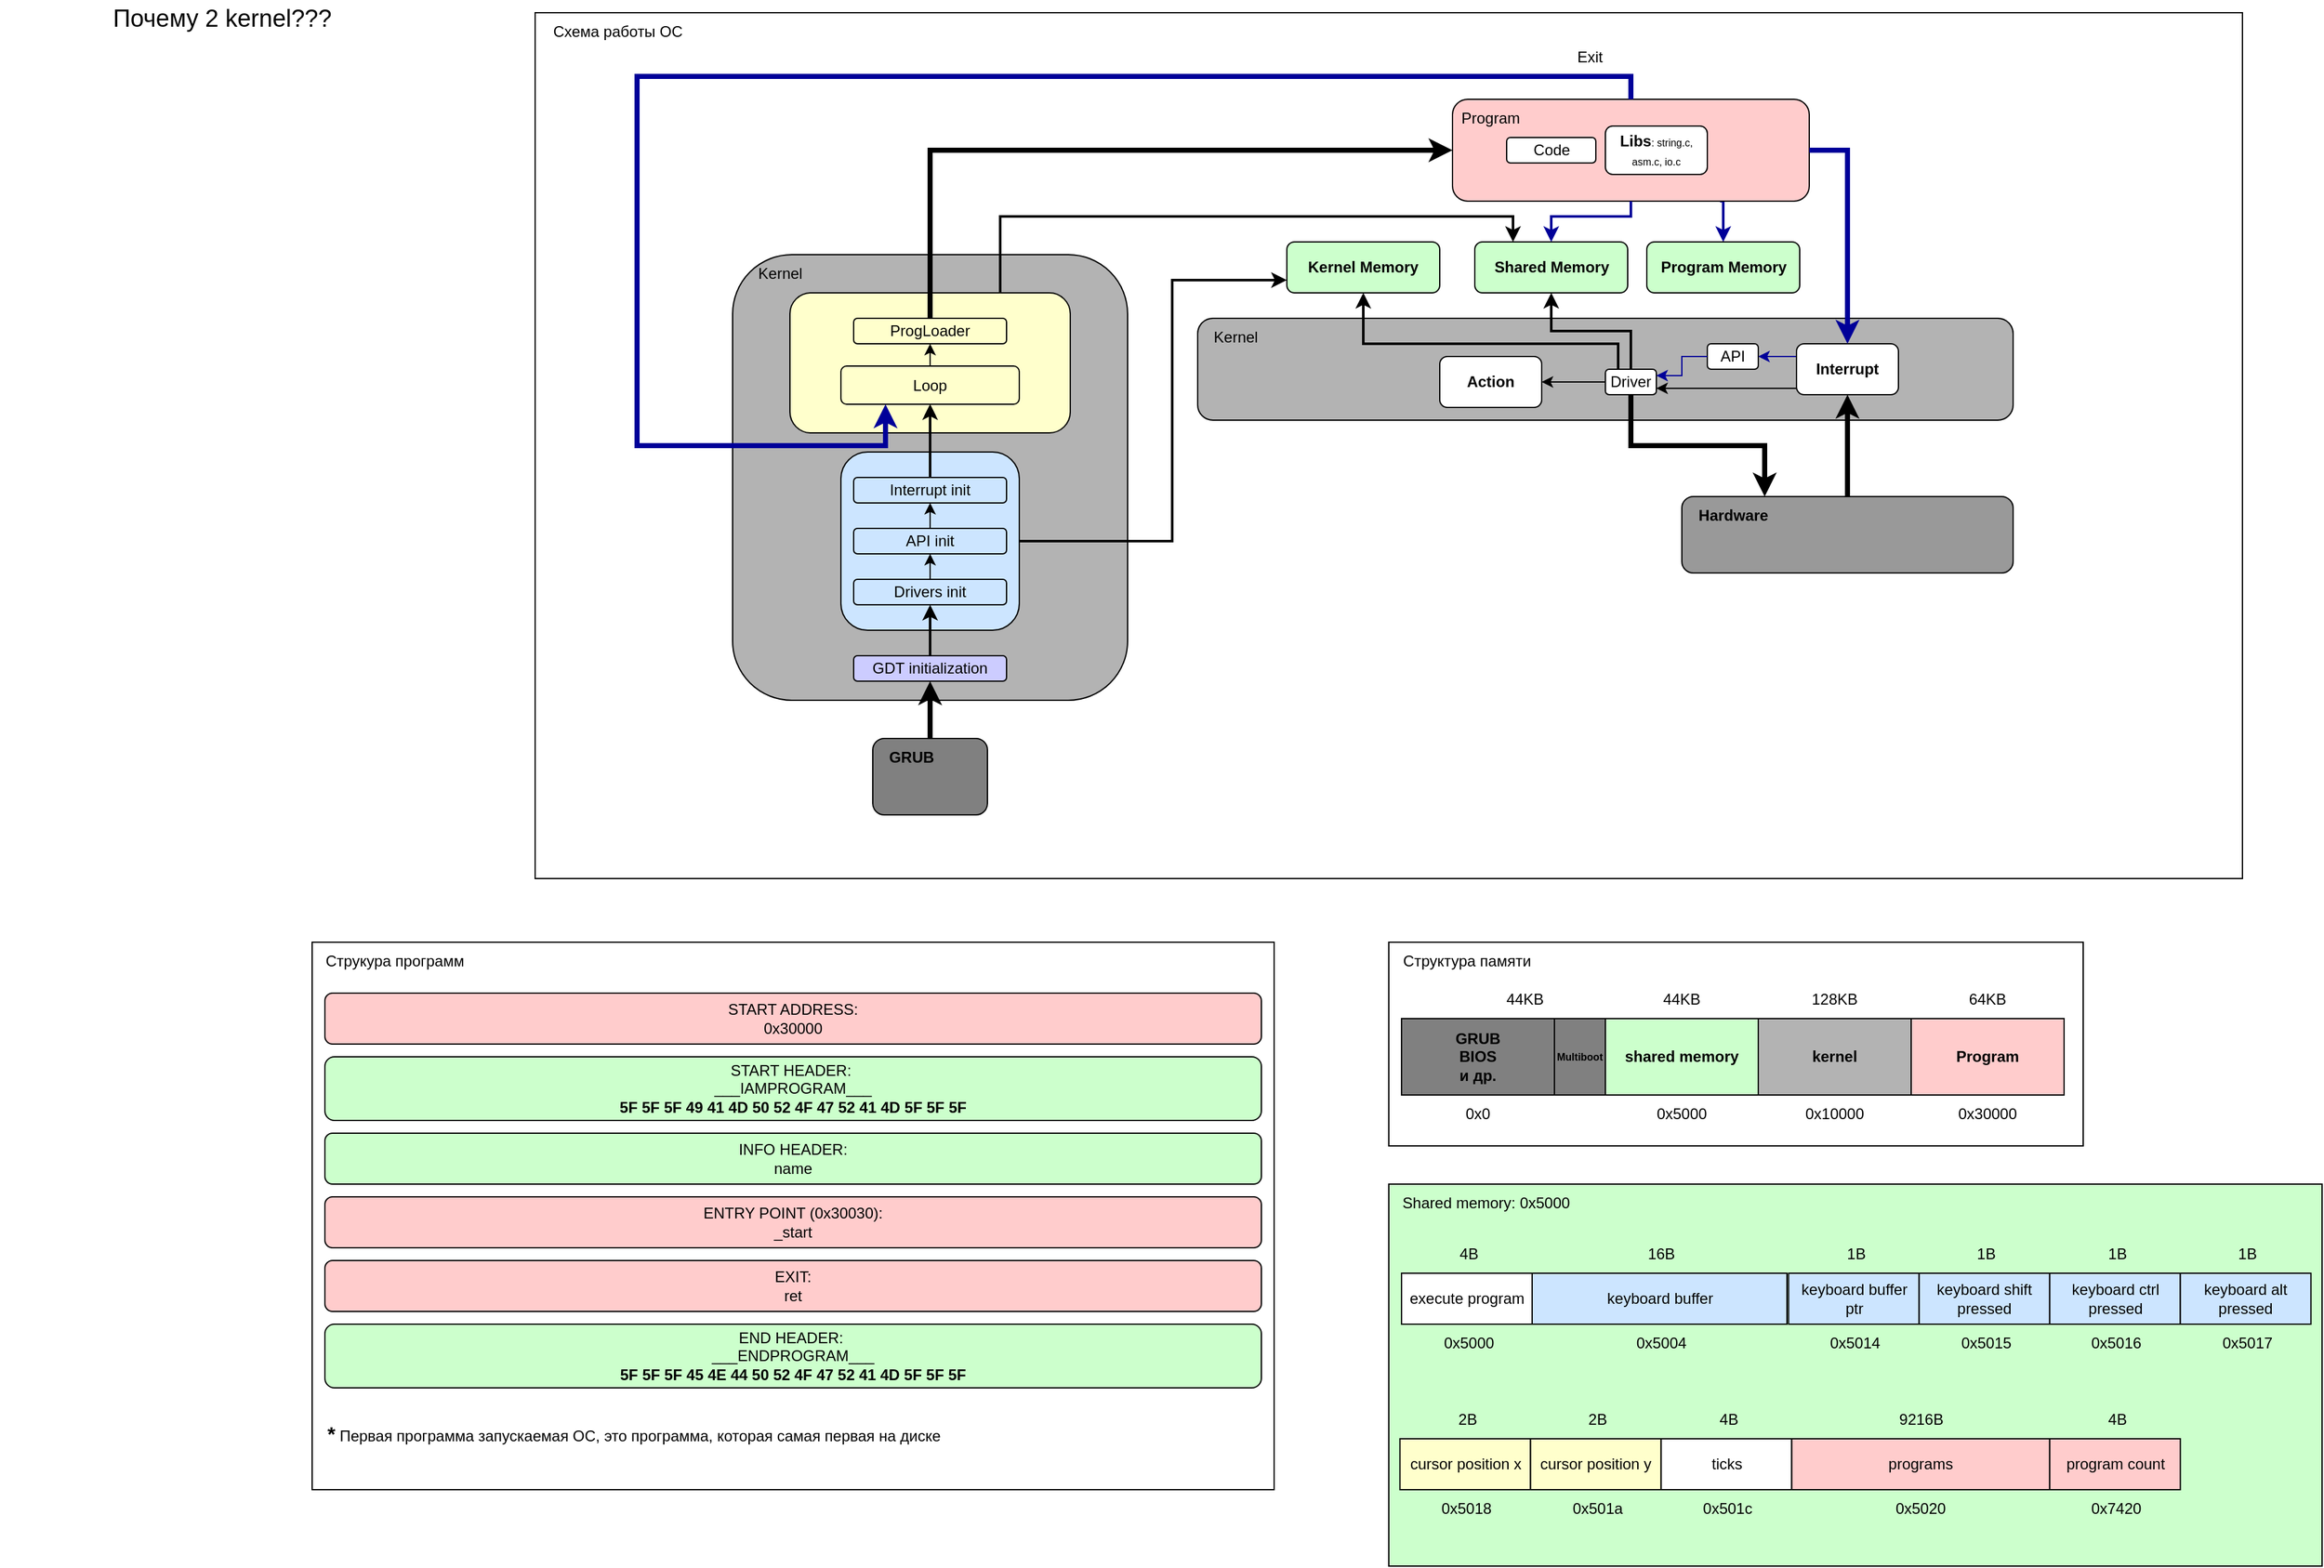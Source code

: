 <mxfile version="28.1.2">
  <diagram name="Page-1" id="FCg047ZmniYvs8AbTUPz">
    <mxGraphModel dx="3373" dy="1027" grid="1" gridSize="10" guides="1" tooltips="1" connect="1" arrows="1" fold="1" page="1" pageScale="1" pageWidth="850" pageHeight="1100" math="0" shadow="0">
      <root>
        <mxCell id="0" />
        <mxCell id="1" parent="0" />
        <mxCell id="QtdNPSn90gwQSZT8zCZ1-62" value="" style="rounded=0;whiteSpace=wrap;html=1;" parent="1" vertex="1">
          <mxGeometry x="40" y="790" width="545" height="160" as="geometry" />
        </mxCell>
        <mxCell id="rvBd5DFb6fozkhR1xG3s-3" value="" style="rounded=0;whiteSpace=wrap;html=1;" parent="1" vertex="1">
          <mxGeometry x="-805" y="790" width="755" height="430" as="geometry" />
        </mxCell>
        <mxCell id="rvBd5DFb6fozkhR1xG3s-4" value="Струкура программ" style="text;html=1;align=center;verticalAlign=middle;whiteSpace=wrap;rounded=0;" parent="1" vertex="1">
          <mxGeometry x="-805" y="790" width="130" height="30" as="geometry" />
        </mxCell>
        <mxCell id="rvBd5DFb6fozkhR1xG3s-1" value="START HEADER:&amp;nbsp;&lt;br&gt;___IAMPROGRAM___&lt;br&gt;&lt;b&gt;5F 5F 5F 49 41 4D 50 52 4F 47 52 41 4D 5F 5F 5F&lt;/b&gt;" style="rounded=1;whiteSpace=wrap;html=1;fillColor=#CCFFCC;" parent="1" vertex="1">
          <mxGeometry x="-795" y="880" width="735" height="50" as="geometry" />
        </mxCell>
        <mxCell id="rvBd5DFb6fozkhR1xG3s-5" value="END HEADER:&amp;nbsp;&lt;br&gt;___ENDPROGRAM___&lt;br&gt;&lt;b&gt;5F 5F 5F 45 4E 44 50 52 4F 47 52 41 4D 5F 5F 5F&lt;/b&gt;" style="rounded=1;whiteSpace=wrap;html=1;fillColor=#CCFFCC;" parent="1" vertex="1">
          <mxGeometry x="-795" y="1090" width="735" height="50" as="geometry" />
        </mxCell>
        <mxCell id="rvBd5DFb6fozkhR1xG3s-6" value="ENTRY POINT (0x30030):&lt;br&gt;_start" style="rounded=1;whiteSpace=wrap;html=1;fillColor=#FFCCCC;" parent="1" vertex="1">
          <mxGeometry x="-795" y="990" width="735" height="40" as="geometry" />
        </mxCell>
        <mxCell id="rvBd5DFb6fozkhR1xG3s-7" value="EXIT:&lt;br&gt;ret" style="rounded=1;whiteSpace=wrap;html=1;fillColor=#FFCCCC;" parent="1" vertex="1">
          <mxGeometry x="-795" y="1040" width="735" height="40" as="geometry" />
        </mxCell>
        <mxCell id="rvBd5DFb6fozkhR1xG3s-8" value="START ADDRESS:&lt;br&gt;0x30000" style="rounded=1;whiteSpace=wrap;html=1;fillColor=#FFCCCC;" parent="1" vertex="1">
          <mxGeometry x="-795" y="830" width="735" height="40" as="geometry" />
        </mxCell>
        <mxCell id="rvBd5DFb6fozkhR1xG3s-17" value="INFO HEADER:&lt;div&gt;name&lt;/div&gt;" style="rounded=1;whiteSpace=wrap;html=1;fillColor=#CCFFCC;" parent="1" vertex="1">
          <mxGeometry x="-795" y="940" width="735" height="40" as="geometry" />
        </mxCell>
        <mxCell id="P1c2-JbZTMkBssamJEXa-22" value="" style="rounded=0;whiteSpace=wrap;html=1;" parent="1" vertex="1">
          <mxGeometry x="50" y="850" width="515" height="60" as="geometry" />
        </mxCell>
        <mxCell id="P1c2-JbZTMkBssamJEXa-23" value="Структура памяти" style="text;html=1;align=center;verticalAlign=middle;whiteSpace=wrap;rounded=0;" parent="1" vertex="1">
          <mxGeometry x="40" y="790" width="122.5" height="30" as="geometry" />
        </mxCell>
        <mxCell id="P1c2-JbZTMkBssamJEXa-24" value="GRUB&lt;br&gt;BIOS&lt;br&gt;и др." style="rounded=0;whiteSpace=wrap;html=1;fillColor=#808080;fontStyle=1" parent="1" vertex="1">
          <mxGeometry x="50" y="850" width="120" height="60" as="geometry" />
        </mxCell>
        <mxCell id="P1c2-JbZTMkBssamJEXa-25" value="" style="rounded=0;whiteSpace=wrap;html=1;fillColor=#808080;fontStyle=1" parent="1" vertex="1">
          <mxGeometry x="170" y="850" width="40" height="60" as="geometry" />
        </mxCell>
        <mxCell id="P1c2-JbZTMkBssamJEXa-26" value="0x0" style="text;html=1;align=center;verticalAlign=middle;whiteSpace=wrap;rounded=0;" parent="1" vertex="1">
          <mxGeometry x="50" y="910" width="120" height="30" as="geometry" />
        </mxCell>
        <mxCell id="P1c2-JbZTMkBssamJEXa-27" value="Multiboot" style="text;html=1;align=center;verticalAlign=middle;whiteSpace=wrap;rounded=0;fontStyle=1;rotation=0;fontSize=8;" parent="1" vertex="1">
          <mxGeometry x="160" y="867.5" width="60" height="25" as="geometry" />
        </mxCell>
        <mxCell id="P1c2-JbZTMkBssamJEXa-28" value="0x5000" style="text;html=1;align=center;verticalAlign=middle;whiteSpace=wrap;rounded=0;" parent="1" vertex="1">
          <mxGeometry x="210" y="910" width="120" height="30" as="geometry" />
        </mxCell>
        <mxCell id="P1c2-JbZTMkBssamJEXa-29" value="shared memory" style="rounded=0;whiteSpace=wrap;html=1;fillColor=#CCFFCC;fontStyle=1" parent="1" vertex="1">
          <mxGeometry x="210" y="850" width="120" height="60" as="geometry" />
        </mxCell>
        <mxCell id="P1c2-JbZTMkBssamJEXa-30" value="kernel" style="rounded=0;whiteSpace=wrap;html=1;fillColor=#B3B3B3;fontStyle=1" parent="1" vertex="1">
          <mxGeometry x="330" y="850" width="120" height="60" as="geometry" />
        </mxCell>
        <mxCell id="P1c2-JbZTMkBssamJEXa-31" value="0x10000" style="text;html=1;align=center;verticalAlign=middle;whiteSpace=wrap;rounded=0;" parent="1" vertex="1">
          <mxGeometry x="330" y="910" width="120" height="30" as="geometry" />
        </mxCell>
        <mxCell id="P1c2-JbZTMkBssamJEXa-33" value="0x30000" style="text;html=1;align=center;verticalAlign=middle;whiteSpace=wrap;rounded=0;" parent="1" vertex="1">
          <mxGeometry x="450" y="910" width="120" height="30" as="geometry" />
        </mxCell>
        <mxCell id="P1c2-JbZTMkBssamJEXa-34" value="Program" style="rounded=0;whiteSpace=wrap;html=1;fillColor=#FFCCCC;fontStyle=1" parent="1" vertex="1">
          <mxGeometry x="450" y="850" width="120" height="60" as="geometry" />
        </mxCell>
        <mxCell id="P1c2-JbZTMkBssamJEXa-36" value="64KB" style="text;html=1;align=center;verticalAlign=middle;whiteSpace=wrap;rounded=0;" parent="1" vertex="1">
          <mxGeometry x="486.25" y="820" width="47.5" height="30" as="geometry" />
        </mxCell>
        <mxCell id="P1c2-JbZTMkBssamJEXa-38" value="128KB" style="text;html=1;align=center;verticalAlign=middle;whiteSpace=wrap;rounded=0;" parent="1" vertex="1">
          <mxGeometry x="366.25" y="820" width="47.5" height="30" as="geometry" />
        </mxCell>
        <mxCell id="P1c2-JbZTMkBssamJEXa-39" value="44KB" style="text;html=1;align=center;verticalAlign=middle;whiteSpace=wrap;rounded=0;" parent="1" vertex="1">
          <mxGeometry x="246.25" y="820" width="47.5" height="30" as="geometry" />
        </mxCell>
        <mxCell id="P1c2-JbZTMkBssamJEXa-40" value="44KB" style="text;html=1;align=center;verticalAlign=middle;whiteSpace=wrap;rounded=0;" parent="1" vertex="1">
          <mxGeometry x="122.5" y="820" width="47.5" height="30" as="geometry" />
        </mxCell>
        <mxCell id="QtdNPSn90gwQSZT8zCZ1-1" value="" style="rounded=0;whiteSpace=wrap;html=1;" parent="1" vertex="1">
          <mxGeometry x="-630" y="60" width="1340" height="680" as="geometry" />
        </mxCell>
        <mxCell id="QtdNPSn90gwQSZT8zCZ1-7" value="" style="group" parent="1" vertex="1" connectable="0">
          <mxGeometry x="-110" y="300" width="640" height="80" as="geometry" />
        </mxCell>
        <mxCell id="QtdNPSn90gwQSZT8zCZ1-8" value="" style="rounded=1;whiteSpace=wrap;html=1;fillColor=#B3B3B3;" parent="QtdNPSn90gwQSZT8zCZ1-7" vertex="1">
          <mxGeometry width="640" height="80" as="geometry" />
        </mxCell>
        <mxCell id="QtdNPSn90gwQSZT8zCZ1-9" value="Kernel" style="text;html=1;align=center;verticalAlign=middle;whiteSpace=wrap;rounded=0;" parent="QtdNPSn90gwQSZT8zCZ1-7" vertex="1">
          <mxGeometry width="60" height="30" as="geometry" />
        </mxCell>
        <mxCell id="QtdNPSn90gwQSZT8zCZ1-10" value="API" style="rounded=1;whiteSpace=wrap;html=1;" parent="QtdNPSn90gwQSZT8zCZ1-7" vertex="1">
          <mxGeometry x="400" y="20" width="40" height="20" as="geometry" />
        </mxCell>
        <mxCell id="QtdNPSn90gwQSZT8zCZ1-11" style="edgeStyle=orthogonalEdgeStyle;rounded=0;orthogonalLoop=1;jettySize=auto;html=1;exitX=0;exitY=0.25;exitDx=0;exitDy=0;entryX=1;entryY=0.5;entryDx=0;entryDy=0;strokeColor=#000099;" parent="1" source="QtdNPSn90gwQSZT8zCZ1-13" target="QtdNPSn90gwQSZT8zCZ1-10" edge="1">
          <mxGeometry relative="1" as="geometry" />
        </mxCell>
        <mxCell id="QtdNPSn90gwQSZT8zCZ1-12" style="edgeStyle=orthogonalEdgeStyle;rounded=0;orthogonalLoop=1;jettySize=auto;html=1;exitX=0;exitY=0.75;exitDx=0;exitDy=0;entryX=1;entryY=0.75;entryDx=0;entryDy=0;" parent="1" source="QtdNPSn90gwQSZT8zCZ1-13" target="QtdNPSn90gwQSZT8zCZ1-17" edge="1">
          <mxGeometry relative="1" as="geometry">
            <Array as="points">
              <mxPoint x="360" y="355" />
            </Array>
          </mxGeometry>
        </mxCell>
        <mxCell id="QtdNPSn90gwQSZT8zCZ1-13" value="Interrupt" style="rounded=1;whiteSpace=wrap;html=1;fontStyle=1" parent="1" vertex="1">
          <mxGeometry x="360" y="320" width="80" height="40" as="geometry" />
        </mxCell>
        <mxCell id="QtdNPSn90gwQSZT8zCZ1-14" style="edgeStyle=orthogonalEdgeStyle;rounded=0;orthogonalLoop=1;jettySize=auto;html=1;exitX=0;exitY=0.5;exitDx=0;exitDy=0;entryX=1;entryY=0.5;entryDx=0;entryDy=0;" parent="1" source="QtdNPSn90gwQSZT8zCZ1-17" target="QtdNPSn90gwQSZT8zCZ1-18" edge="1">
          <mxGeometry relative="1" as="geometry" />
        </mxCell>
        <mxCell id="QtdNPSn90gwQSZT8zCZ1-15" style="edgeStyle=orthogonalEdgeStyle;rounded=0;orthogonalLoop=1;jettySize=auto;html=1;exitX=0.5;exitY=0;exitDx=0;exitDy=0;entryX=0.5;entryY=1;entryDx=0;entryDy=0;strokeWidth=2;" parent="1" source="QtdNPSn90gwQSZT8zCZ1-17" target="QtdNPSn90gwQSZT8zCZ1-23" edge="1">
          <mxGeometry relative="1" as="geometry">
            <Array as="points">
              <mxPoint x="230" y="310" />
              <mxPoint x="168" y="310" />
            </Array>
          </mxGeometry>
        </mxCell>
        <mxCell id="QtdNPSn90gwQSZT8zCZ1-16" style="edgeStyle=orthogonalEdgeStyle;rounded=0;orthogonalLoop=1;jettySize=auto;html=1;exitX=0.5;exitY=1;exitDx=0;exitDy=0;entryX=0.25;entryY=0;entryDx=0;entryDy=0;strokeWidth=4;" parent="1" source="QtdNPSn90gwQSZT8zCZ1-17" target="QtdNPSn90gwQSZT8zCZ1-25" edge="1">
          <mxGeometry relative="1" as="geometry" />
        </mxCell>
        <mxCell id="QtdNPSn90gwQSZT8zCZ1-72" style="edgeStyle=orthogonalEdgeStyle;rounded=0;orthogonalLoop=1;jettySize=auto;html=1;exitX=0.25;exitY=0;exitDx=0;exitDy=0;entryX=0.5;entryY=1;entryDx=0;entryDy=0;strokeWidth=2;" parent="1" source="QtdNPSn90gwQSZT8zCZ1-17" target="QtdNPSn90gwQSZT8zCZ1-71" edge="1">
          <mxGeometry relative="1" as="geometry">
            <Array as="points">
              <mxPoint x="220" y="320" />
              <mxPoint x="20" y="320" />
            </Array>
          </mxGeometry>
        </mxCell>
        <mxCell id="QtdNPSn90gwQSZT8zCZ1-17" value="Driver" style="rounded=1;whiteSpace=wrap;html=1;" parent="1" vertex="1">
          <mxGeometry x="210" y="340" width="40" height="20" as="geometry" />
        </mxCell>
        <mxCell id="QtdNPSn90gwQSZT8zCZ1-18" value="Action" style="rounded=1;whiteSpace=wrap;html=1;fontStyle=1" parent="1" vertex="1">
          <mxGeometry x="80" y="330" width="80" height="40" as="geometry" />
        </mxCell>
        <mxCell id="QtdNPSn90gwQSZT8zCZ1-23" value="Shared Memory" style="rounded=1;whiteSpace=wrap;html=1;fontStyle=1;align=center;fillColor=#CCFFCC;" parent="1" vertex="1">
          <mxGeometry x="107.5" y="240" width="120" height="40" as="geometry" />
        </mxCell>
        <mxCell id="QtdNPSn90gwQSZT8zCZ1-24" style="edgeStyle=orthogonalEdgeStyle;rounded=0;orthogonalLoop=1;jettySize=auto;html=1;exitX=0.5;exitY=0;exitDx=0;exitDy=0;entryX=0.5;entryY=1;entryDx=0;entryDy=0;strokeWidth=4;" parent="1" source="QtdNPSn90gwQSZT8zCZ1-25" target="QtdNPSn90gwQSZT8zCZ1-13" edge="1">
          <mxGeometry relative="1" as="geometry" />
        </mxCell>
        <mxCell id="QtdNPSn90gwQSZT8zCZ1-25" value="" style="rounded=1;whiteSpace=wrap;html=1;fillColor=#999999;" parent="1" vertex="1">
          <mxGeometry x="270" y="440" width="260" height="60" as="geometry" />
        </mxCell>
        <mxCell id="QtdNPSn90gwQSZT8zCZ1-26" value="Hardware" style="text;html=1;align=center;verticalAlign=middle;resizable=0;points=[];autosize=1;fontColor=#000000;fontStyle=1" parent="1" vertex="1">
          <mxGeometry x="270" y="440" width="80" height="30" as="geometry" />
        </mxCell>
        <mxCell id="QtdNPSn90gwQSZT8zCZ1-27" style="edgeStyle=orthogonalEdgeStyle;rounded=0;orthogonalLoop=1;jettySize=auto;html=1;exitX=0;exitY=0.5;exitDx=0;exitDy=0;entryX=1;entryY=0.25;entryDx=0;entryDy=0;strokeColor=#000099;" parent="1" source="QtdNPSn90gwQSZT8zCZ1-10" target="QtdNPSn90gwQSZT8zCZ1-17" edge="1">
          <mxGeometry relative="1" as="geometry" />
        </mxCell>
        <mxCell id="QtdNPSn90gwQSZT8zCZ1-29" value="Схема работы ОС" style="text;html=1;align=center;verticalAlign=middle;whiteSpace=wrap;rounded=0;" parent="1" vertex="1">
          <mxGeometry x="-630" y="60" width="130" height="30" as="geometry" />
        </mxCell>
        <mxCell id="QtdNPSn90gwQSZT8zCZ1-30" value="" style="group" parent="1" vertex="1" connectable="0">
          <mxGeometry x="-365" y="630" width="90" height="60" as="geometry" />
        </mxCell>
        <mxCell id="QtdNPSn90gwQSZT8zCZ1-31" value="" style="rounded=1;whiteSpace=wrap;html=1;fillColor=#808080;" parent="QtdNPSn90gwQSZT8zCZ1-30" vertex="1">
          <mxGeometry width="90" height="60" as="geometry" />
        </mxCell>
        <mxCell id="QtdNPSn90gwQSZT8zCZ1-32" value="GRUB" style="text;html=1;align=center;verticalAlign=middle;resizable=0;points=[];autosize=1;fontColor=#000000;fontStyle=1" parent="QtdNPSn90gwQSZT8zCZ1-30" vertex="1">
          <mxGeometry width="60" height="30" as="geometry" />
        </mxCell>
        <mxCell id="QtdNPSn90gwQSZT8zCZ1-33" value="" style="rounded=1;whiteSpace=wrap;html=1;fillColor=#B3B3B3;" parent="1" vertex="1">
          <mxGeometry x="-475" y="250" width="310" height="350" as="geometry" />
        </mxCell>
        <mxCell id="QtdNPSn90gwQSZT8zCZ1-34" value="Kernel" style="text;html=1;align=center;verticalAlign=middle;whiteSpace=wrap;rounded=0;" parent="1" vertex="1">
          <mxGeometry x="-475" y="250" width="75" height="30" as="geometry" />
        </mxCell>
        <mxCell id="QtdNPSn90gwQSZT8zCZ1-35" value="GDT initialization" style="rounded=1;whiteSpace=wrap;html=1;fillColor=#CCCCFF;" parent="1" vertex="1">
          <mxGeometry x="-380" y="565" width="120" height="20" as="geometry" />
        </mxCell>
        <mxCell id="QtdNPSn90gwQSZT8zCZ1-36" style="edgeStyle=orthogonalEdgeStyle;rounded=0;orthogonalLoop=1;jettySize=auto;html=1;exitX=0.5;exitY=0;exitDx=0;exitDy=0;entryX=0.5;entryY=1;entryDx=0;entryDy=0;strokeWidth=4;" parent="1" source="QtdNPSn90gwQSZT8zCZ1-31" target="QtdNPSn90gwQSZT8zCZ1-35" edge="1">
          <mxGeometry relative="1" as="geometry" />
        </mxCell>
        <mxCell id="QtdNPSn90gwQSZT8zCZ1-37" value="" style="group" parent="1" vertex="1" connectable="0">
          <mxGeometry x="-390" y="465" width="140" height="80" as="geometry" />
        </mxCell>
        <mxCell id="QtdNPSn90gwQSZT8zCZ1-38" value="" style="group" parent="QtdNPSn90gwQSZT8zCZ1-37" vertex="1" connectable="0">
          <mxGeometry y="-60" width="140" height="140" as="geometry" />
        </mxCell>
        <mxCell id="QtdNPSn90gwQSZT8zCZ1-39" value="" style="rounded=1;whiteSpace=wrap;html=1;fillColor=#CCE5FF;" parent="QtdNPSn90gwQSZT8zCZ1-38" vertex="1">
          <mxGeometry width="140" height="140" as="geometry" />
        </mxCell>
        <mxCell id="QtdNPSn90gwQSZT8zCZ1-40" value="Drivers init" style="rounded=1;whiteSpace=wrap;html=1;fillColor=#CCE5FF;" parent="QtdNPSn90gwQSZT8zCZ1-38" vertex="1">
          <mxGeometry x="10" y="100" width="120" height="20" as="geometry" />
        </mxCell>
        <mxCell id="QtdNPSn90gwQSZT8zCZ1-41" style="edgeStyle=orthogonalEdgeStyle;rounded=0;orthogonalLoop=1;jettySize=auto;html=1;exitX=0.5;exitY=0;exitDx=0;exitDy=0;entryX=0.5;entryY=1;entryDx=0;entryDy=0;" parent="QtdNPSn90gwQSZT8zCZ1-38" source="QtdNPSn90gwQSZT8zCZ1-42" target="QtdNPSn90gwQSZT8zCZ1-43" edge="1">
          <mxGeometry relative="1" as="geometry" />
        </mxCell>
        <mxCell id="QtdNPSn90gwQSZT8zCZ1-42" value="API init" style="rounded=1;whiteSpace=wrap;html=1;fillColor=#CCE5FF;" parent="QtdNPSn90gwQSZT8zCZ1-38" vertex="1">
          <mxGeometry x="10" y="60" width="120" height="20" as="geometry" />
        </mxCell>
        <mxCell id="QtdNPSn90gwQSZT8zCZ1-43" value="Interrupt init" style="rounded=1;whiteSpace=wrap;html=1;fillColor=#CCE5FF;" parent="QtdNPSn90gwQSZT8zCZ1-38" vertex="1">
          <mxGeometry x="10" y="20" width="120" height="20" as="geometry" />
        </mxCell>
        <mxCell id="QtdNPSn90gwQSZT8zCZ1-44" style="edgeStyle=orthogonalEdgeStyle;rounded=0;orthogonalLoop=1;jettySize=auto;html=1;exitX=0.5;exitY=0;exitDx=0;exitDy=0;entryX=0.5;entryY=1;entryDx=0;entryDy=0;" parent="QtdNPSn90gwQSZT8zCZ1-38" source="QtdNPSn90gwQSZT8zCZ1-40" target="QtdNPSn90gwQSZT8zCZ1-42" edge="1">
          <mxGeometry relative="1" as="geometry" />
        </mxCell>
        <mxCell id="QtdNPSn90gwQSZT8zCZ1-45" style="edgeStyle=orthogonalEdgeStyle;rounded=0;orthogonalLoop=1;jettySize=auto;html=1;exitX=0.5;exitY=0;exitDx=0;exitDy=0;entryX=0.5;entryY=1;entryDx=0;entryDy=0;strokeWidth=2;" parent="1" source="QtdNPSn90gwQSZT8zCZ1-35" target="QtdNPSn90gwQSZT8zCZ1-40" edge="1">
          <mxGeometry relative="1" as="geometry" />
        </mxCell>
        <mxCell id="K8M5WIdU0tz9geBWdDfM-2" style="edgeStyle=orthogonalEdgeStyle;rounded=0;orthogonalLoop=1;jettySize=auto;html=1;exitX=0.75;exitY=0;exitDx=0;exitDy=0;entryX=0.25;entryY=0;entryDx=0;entryDy=0;strokeWidth=2;" parent="1" source="QtdNPSn90gwQSZT8zCZ1-52" target="QtdNPSn90gwQSZT8zCZ1-23" edge="1">
          <mxGeometry relative="1" as="geometry" />
        </mxCell>
        <mxCell id="QtdNPSn90gwQSZT8zCZ1-52" value="" style="rounded=1;whiteSpace=wrap;html=1;fillColor=#FFFFCC;" parent="1" vertex="1">
          <mxGeometry x="-430" y="280" width="220" height="110" as="geometry" />
        </mxCell>
        <mxCell id="QtdNPSn90gwQSZT8zCZ1-47" value="ProgLoader" style="rounded=1;whiteSpace=wrap;html=1;fillColor=#FFFFCC;" parent="1" vertex="1">
          <mxGeometry x="-380" y="300" width="120" height="20" as="geometry" />
        </mxCell>
        <mxCell id="QtdNPSn90gwQSZT8zCZ1-59" style="edgeStyle=orthogonalEdgeStyle;rounded=0;orthogonalLoop=1;jettySize=auto;html=1;exitX=0.5;exitY=0;exitDx=0;exitDy=0;entryX=0.5;entryY=1;entryDx=0;entryDy=0;" parent="1" source="QtdNPSn90gwQSZT8zCZ1-55" target="QtdNPSn90gwQSZT8zCZ1-47" edge="1">
          <mxGeometry relative="1" as="geometry" />
        </mxCell>
        <mxCell id="QtdNPSn90gwQSZT8zCZ1-55" value="Loop" style="rounded=1;whiteSpace=wrap;html=1;fillColor=#FFFFCC;" parent="1" vertex="1">
          <mxGeometry x="-390" y="337.5" width="140" height="30" as="geometry" />
        </mxCell>
        <mxCell id="QtdNPSn90gwQSZT8zCZ1-57" style="edgeStyle=orthogonalEdgeStyle;rounded=0;orthogonalLoop=1;jettySize=auto;html=1;exitX=0.5;exitY=0;exitDx=0;exitDy=0;entryX=0.5;entryY=1;entryDx=0;entryDy=0;strokeWidth=2;" parent="1" source="QtdNPSn90gwQSZT8zCZ1-43" target="QtdNPSn90gwQSZT8zCZ1-55" edge="1">
          <mxGeometry relative="1" as="geometry" />
        </mxCell>
        <mxCell id="QtdNPSn90gwQSZT8zCZ1-61" value="" style="edgeStyle=orthogonalEdgeStyle;rounded=0;orthogonalLoop=1;jettySize=auto;html=1;" parent="1" source="QtdNPSn90gwQSZT8zCZ1-39" target="QtdNPSn90gwQSZT8zCZ1-55" edge="1">
          <mxGeometry relative="1" as="geometry" />
        </mxCell>
        <mxCell id="QtdNPSn90gwQSZT8zCZ1-71" value="Kernel Memory" style="rounded=1;whiteSpace=wrap;html=1;fontStyle=1;align=center;fillColor=#CCFFCC;" parent="1" vertex="1">
          <mxGeometry x="-40" y="240" width="120" height="40" as="geometry" />
        </mxCell>
        <mxCell id="QtdNPSn90gwQSZT8zCZ1-73" style="edgeStyle=orthogonalEdgeStyle;rounded=0;orthogonalLoop=1;jettySize=auto;html=1;exitX=1;exitY=0.5;exitDx=0;exitDy=0;entryX=0;entryY=0.75;entryDx=0;entryDy=0;strokeWidth=2;" parent="1" source="QtdNPSn90gwQSZT8zCZ1-39" target="QtdNPSn90gwQSZT8zCZ1-71" edge="1">
          <mxGeometry relative="1" as="geometry">
            <Array as="points">
              <mxPoint x="-130" y="475" />
              <mxPoint x="-130" y="270" />
            </Array>
          </mxGeometry>
        </mxCell>
        <mxCell id="QtdNPSn90gwQSZT8zCZ1-86" style="edgeStyle=orthogonalEdgeStyle;rounded=0;orthogonalLoop=1;jettySize=auto;html=1;exitX=0.75;exitY=1;exitDx=0;exitDy=0;entryX=0.5;entryY=0;entryDx=0;entryDy=0;strokeColor=#000099;strokeWidth=2;" parent="1" source="QtdNPSn90gwQSZT8zCZ1-4" target="QtdNPSn90gwQSZT8zCZ1-84" edge="1">
          <mxGeometry relative="1" as="geometry" />
        </mxCell>
        <mxCell id="QtdNPSn90gwQSZT8zCZ1-4" value="" style="rounded=1;whiteSpace=wrap;html=1;fillColor=#FFCCCC;" parent="1" vertex="1">
          <mxGeometry x="90" y="128" width="280" height="80" as="geometry" />
        </mxCell>
        <mxCell id="QtdNPSn90gwQSZT8zCZ1-5" value="Program" style="text;html=1;align=center;verticalAlign=middle;whiteSpace=wrap;rounded=0;" parent="1" vertex="1">
          <mxGeometry x="90" y="128" width="60" height="30" as="geometry" />
        </mxCell>
        <mxCell id="QtdNPSn90gwQSZT8zCZ1-20" value="&lt;font&gt;&lt;b&gt;Libs&lt;/b&gt;&lt;/font&gt;&lt;font style=&quot;font-size: 8px;&quot;&gt;: string.c, asm.c, io.c&lt;/font&gt;" style="rounded=1;whiteSpace=wrap;html=1;align=center;fontStyle=0" parent="1" vertex="1">
          <mxGeometry x="210" y="149" width="80" height="38" as="geometry" />
        </mxCell>
        <mxCell id="QtdNPSn90gwQSZT8zCZ1-77" value="Code" style="rounded=1;whiteSpace=wrap;html=1;align=center;fontStyle=0" parent="1" vertex="1">
          <mxGeometry x="132.5" y="158" width="70" height="20" as="geometry" />
        </mxCell>
        <mxCell id="QtdNPSn90gwQSZT8zCZ1-60" style="edgeStyle=orthogonalEdgeStyle;rounded=0;orthogonalLoop=1;jettySize=auto;html=1;exitX=0.5;exitY=0;exitDx=0;exitDy=0;entryX=0;entryY=0.5;entryDx=0;entryDy=0;flowAnimation=0;strokeWidth=4;" parent="1" source="QtdNPSn90gwQSZT8zCZ1-47" target="QtdNPSn90gwQSZT8zCZ1-4" edge="1">
          <mxGeometry relative="1" as="geometry">
            <mxPoint x="160" y="180.0" as="targetPoint" />
          </mxGeometry>
        </mxCell>
        <mxCell id="QtdNPSn90gwQSZT8zCZ1-19" style="edgeStyle=orthogonalEdgeStyle;rounded=0;orthogonalLoop=1;jettySize=auto;html=1;exitX=1;exitY=0.5;exitDx=0;exitDy=0;entryX=0.5;entryY=0;entryDx=0;entryDy=0;strokeWidth=4;strokeColor=#000099;" parent="1" source="QtdNPSn90gwQSZT8zCZ1-4" target="QtdNPSn90gwQSZT8zCZ1-13" edge="1">
          <mxGeometry relative="1" as="geometry">
            <mxPoint x="350" y="180.0" as="sourcePoint" />
          </mxGeometry>
        </mxCell>
        <mxCell id="QtdNPSn90gwQSZT8zCZ1-22" style="edgeStyle=orthogonalEdgeStyle;rounded=0;orthogonalLoop=1;jettySize=auto;html=1;exitX=0.5;exitY=1;exitDx=0;exitDy=0;entryX=0.5;entryY=0;entryDx=0;entryDy=0;strokeWidth=2;strokeColor=#000099;" parent="1" source="QtdNPSn90gwQSZT8zCZ1-4" target="QtdNPSn90gwQSZT8zCZ1-23" edge="1">
          <mxGeometry relative="1" as="geometry">
            <mxPoint x="255" y="210.0" as="sourcePoint" />
            <Array as="points">
              <mxPoint x="230" y="220" />
              <mxPoint x="168" y="220" />
            </Array>
          </mxGeometry>
        </mxCell>
        <mxCell id="QtdNPSn90gwQSZT8zCZ1-75" style="edgeStyle=orthogonalEdgeStyle;rounded=0;orthogonalLoop=1;jettySize=auto;html=1;exitX=0.5;exitY=0;exitDx=0;exitDy=0;entryX=0.25;entryY=1;entryDx=0;entryDy=0;endArrow=classic;endFill=1;strokeWidth=4;strokeColor=#000099;" parent="1" source="QtdNPSn90gwQSZT8zCZ1-4" target="QtdNPSn90gwQSZT8zCZ1-55" edge="1">
          <mxGeometry relative="1" as="geometry">
            <mxPoint x="255" y="150.0" as="sourcePoint" />
            <Array as="points">
              <mxPoint x="230" y="110" />
              <mxPoint x="-550" y="110" />
              <mxPoint x="-550" y="400" />
              <mxPoint x="-355" y="400" />
            </Array>
          </mxGeometry>
        </mxCell>
        <mxCell id="QtdNPSn90gwQSZT8zCZ1-84" value="Program Memory" style="rounded=1;whiteSpace=wrap;html=1;fontStyle=1;align=center;fillColor=#CCFFCC;" parent="1" vertex="1">
          <mxGeometry x="242.5" y="240" width="120" height="40" as="geometry" />
        </mxCell>
        <mxCell id="QtdNPSn90gwQSZT8zCZ1-87" value="Exit" style="text;html=1;align=center;verticalAlign=middle;whiteSpace=wrap;rounded=0;" parent="1" vertex="1">
          <mxGeometry x="167.5" y="80" width="60" height="30" as="geometry" />
        </mxCell>
        <mxCell id="K8M5WIdU0tz9geBWdDfM-3" value="Почему 2 kernel???" style="text;html=1;align=center;verticalAlign=middle;whiteSpace=wrap;rounded=0;fontSize=19;" parent="1" vertex="1">
          <mxGeometry x="-1050" y="50" width="349" height="30" as="geometry" />
        </mxCell>
        <mxCell id="fRwiwMUQTSVYW_UL6e9l-4" value="" style="rounded=0;whiteSpace=wrap;html=1;fillColor=#CCFFCC;" vertex="1" parent="1">
          <mxGeometry x="40" y="980" width="732.5" height="300" as="geometry" />
        </mxCell>
        <mxCell id="fRwiwMUQTSVYW_UL6e9l-7" value="Shared memory: 0x5000" style="text;html=1;align=center;verticalAlign=middle;whiteSpace=wrap;rounded=0;" vertex="1" parent="1">
          <mxGeometry x="40" y="980" width="152.5" height="30" as="geometry" />
        </mxCell>
        <mxCell id="fRwiwMUQTSVYW_UL6e9l-8" value="execute program" style="rounded=0;whiteSpace=wrap;html=1;fillColor=#FFFFFF;" vertex="1" parent="1">
          <mxGeometry x="50" y="1050" width="102.5" height="40" as="geometry" />
        </mxCell>
        <mxCell id="fRwiwMUQTSVYW_UL6e9l-10" value="0x5000" style="text;html=1;align=center;verticalAlign=middle;whiteSpace=wrap;rounded=0;" vertex="1" parent="1">
          <mxGeometry x="52.5" y="1090" width="100" height="30" as="geometry" />
        </mxCell>
        <mxCell id="fRwiwMUQTSVYW_UL6e9l-11" value="4B" style="text;html=1;align=center;verticalAlign=middle;whiteSpace=wrap;rounded=0;" vertex="1" parent="1">
          <mxGeometry x="78.75" y="1020" width="47.5" height="30" as="geometry" />
        </mxCell>
        <mxCell id="fRwiwMUQTSVYW_UL6e9l-12" value="keyboard buffer" style="rounded=0;whiteSpace=wrap;html=1;fillColor=#CCE5FF;" vertex="1" parent="1">
          <mxGeometry x="152.5" y="1050" width="200" height="40" as="geometry" />
        </mxCell>
        <mxCell id="fRwiwMUQTSVYW_UL6e9l-13" value="0x5004" style="text;html=1;align=center;verticalAlign=middle;whiteSpace=wrap;rounded=0;" vertex="1" parent="1">
          <mxGeometry x="155" y="1090" width="197.5" height="30" as="geometry" />
        </mxCell>
        <mxCell id="fRwiwMUQTSVYW_UL6e9l-14" value="16B" style="text;html=1;align=center;verticalAlign=middle;whiteSpace=wrap;rounded=0;" vertex="1" parent="1">
          <mxGeometry x="230" y="1020" width="47.5" height="30" as="geometry" />
        </mxCell>
        <mxCell id="fRwiwMUQTSVYW_UL6e9l-15" value="keyboard buffer&lt;div&gt;ptr&lt;/div&gt;" style="rounded=0;whiteSpace=wrap;html=1;fillColor=#CCE5FF;" vertex="1" parent="1">
          <mxGeometry x="353.75" y="1050" width="102.5" height="40" as="geometry" />
        </mxCell>
        <mxCell id="fRwiwMUQTSVYW_UL6e9l-16" value="0x5014" style="text;html=1;align=center;verticalAlign=middle;whiteSpace=wrap;rounded=0;" vertex="1" parent="1">
          <mxGeometry x="356.25" y="1090" width="100" height="30" as="geometry" />
        </mxCell>
        <mxCell id="fRwiwMUQTSVYW_UL6e9l-17" value="1B" style="text;html=1;align=center;verticalAlign=middle;whiteSpace=wrap;rounded=0;" vertex="1" parent="1">
          <mxGeometry x="382.5" y="1020" width="47.5" height="30" as="geometry" />
        </mxCell>
        <mxCell id="fRwiwMUQTSVYW_UL6e9l-18" value="keyboard shift pressed" style="rounded=0;whiteSpace=wrap;html=1;fillColor=#CCE5FF;" vertex="1" parent="1">
          <mxGeometry x="456.25" y="1050" width="102.5" height="40" as="geometry" />
        </mxCell>
        <mxCell id="fRwiwMUQTSVYW_UL6e9l-19" value="0x5015" style="text;html=1;align=center;verticalAlign=middle;whiteSpace=wrap;rounded=0;" vertex="1" parent="1">
          <mxGeometry x="458.75" y="1090" width="100" height="30" as="geometry" />
        </mxCell>
        <mxCell id="fRwiwMUQTSVYW_UL6e9l-20" value="1B" style="text;html=1;align=center;verticalAlign=middle;whiteSpace=wrap;rounded=0;" vertex="1" parent="1">
          <mxGeometry x="485" y="1020" width="47.5" height="30" as="geometry" />
        </mxCell>
        <mxCell id="fRwiwMUQTSVYW_UL6e9l-21" value="keyboard ctrl pressed" style="rounded=0;whiteSpace=wrap;html=1;fillColor=#CCE5FF;" vertex="1" parent="1">
          <mxGeometry x="558.75" y="1050" width="102.5" height="40" as="geometry" />
        </mxCell>
        <mxCell id="fRwiwMUQTSVYW_UL6e9l-22" value="0x5016" style="text;html=1;align=center;verticalAlign=middle;whiteSpace=wrap;rounded=0;" vertex="1" parent="1">
          <mxGeometry x="561.25" y="1090" width="100" height="30" as="geometry" />
        </mxCell>
        <mxCell id="fRwiwMUQTSVYW_UL6e9l-23" value="1B" style="text;html=1;align=center;verticalAlign=middle;whiteSpace=wrap;rounded=0;" vertex="1" parent="1">
          <mxGeometry x="587.5" y="1020" width="47.5" height="30" as="geometry" />
        </mxCell>
        <mxCell id="fRwiwMUQTSVYW_UL6e9l-25" value="keyboard alt pressed" style="rounded=0;whiteSpace=wrap;html=1;fillColor=#CCE5FF;" vertex="1" parent="1">
          <mxGeometry x="661.25" y="1050" width="102.5" height="40" as="geometry" />
        </mxCell>
        <mxCell id="fRwiwMUQTSVYW_UL6e9l-26" value="0x5017" style="text;html=1;align=center;verticalAlign=middle;whiteSpace=wrap;rounded=0;" vertex="1" parent="1">
          <mxGeometry x="663.75" y="1090" width="100" height="30" as="geometry" />
        </mxCell>
        <mxCell id="fRwiwMUQTSVYW_UL6e9l-27" value="1B" style="text;html=1;align=center;verticalAlign=middle;whiteSpace=wrap;rounded=0;" vertex="1" parent="1">
          <mxGeometry x="690" y="1020" width="47.5" height="30" as="geometry" />
        </mxCell>
        <mxCell id="fRwiwMUQTSVYW_UL6e9l-28" value="cursor position x" style="rounded=0;whiteSpace=wrap;html=1;fillColor=#FFFFCC;" vertex="1" parent="1">
          <mxGeometry x="48.75" y="1180" width="102.5" height="40" as="geometry" />
        </mxCell>
        <mxCell id="fRwiwMUQTSVYW_UL6e9l-29" value="0x5018" style="text;html=1;align=center;verticalAlign=middle;whiteSpace=wrap;rounded=0;" vertex="1" parent="1">
          <mxGeometry x="51.25" y="1220" width="100" height="30" as="geometry" />
        </mxCell>
        <mxCell id="fRwiwMUQTSVYW_UL6e9l-30" value="2B" style="text;html=1;align=center;verticalAlign=middle;whiteSpace=wrap;rounded=0;" vertex="1" parent="1">
          <mxGeometry x="77.5" y="1150" width="47.5" height="30" as="geometry" />
        </mxCell>
        <mxCell id="fRwiwMUQTSVYW_UL6e9l-31" value="cursor position y" style="rounded=0;whiteSpace=wrap;html=1;fillColor=#FFFFCC;" vertex="1" parent="1">
          <mxGeometry x="151.25" y="1180" width="102.5" height="40" as="geometry" />
        </mxCell>
        <mxCell id="fRwiwMUQTSVYW_UL6e9l-32" value="0x501a" style="text;html=1;align=center;verticalAlign=middle;whiteSpace=wrap;rounded=0;" vertex="1" parent="1">
          <mxGeometry x="153.75" y="1220" width="100" height="30" as="geometry" />
        </mxCell>
        <mxCell id="fRwiwMUQTSVYW_UL6e9l-33" value="2B" style="text;html=1;align=center;verticalAlign=middle;whiteSpace=wrap;rounded=0;" vertex="1" parent="1">
          <mxGeometry x="180" y="1150" width="47.5" height="30" as="geometry" />
        </mxCell>
        <mxCell id="fRwiwMUQTSVYW_UL6e9l-34" value="ticks" style="rounded=0;whiteSpace=wrap;html=1;fillColor=#FFFFFF;" vertex="1" parent="1">
          <mxGeometry x="253.75" y="1180" width="102.5" height="40" as="geometry" />
        </mxCell>
        <mxCell id="fRwiwMUQTSVYW_UL6e9l-35" value="0x501c" style="text;html=1;align=center;verticalAlign=middle;whiteSpace=wrap;rounded=0;" vertex="1" parent="1">
          <mxGeometry x="256.25" y="1220" width="100" height="30" as="geometry" />
        </mxCell>
        <mxCell id="fRwiwMUQTSVYW_UL6e9l-36" value="4B" style="text;html=1;align=center;verticalAlign=middle;whiteSpace=wrap;rounded=0;" vertex="1" parent="1">
          <mxGeometry x="282.5" y="1150" width="47.5" height="30" as="geometry" />
        </mxCell>
        <mxCell id="fRwiwMUQTSVYW_UL6e9l-37" value="programs" style="rounded=0;whiteSpace=wrap;html=1;fillColor=#FFCCCC;" vertex="1" parent="1">
          <mxGeometry x="356.25" y="1180" width="202.5" height="40" as="geometry" />
        </mxCell>
        <mxCell id="fRwiwMUQTSVYW_UL6e9l-38" value="0x5020" style="text;html=1;align=center;verticalAlign=middle;whiteSpace=wrap;rounded=0;" vertex="1" parent="1">
          <mxGeometry x="391.88" y="1220" width="131.25" height="30" as="geometry" />
        </mxCell>
        <mxCell id="fRwiwMUQTSVYW_UL6e9l-39" value="&lt;span data-end=&quot;272&quot; data-start=&quot;259&quot;&gt;9216&lt;/span&gt;B" style="text;html=1;align=center;verticalAlign=middle;whiteSpace=wrap;rounded=0;" vertex="1" parent="1">
          <mxGeometry x="433.76" y="1150" width="47.5" height="30" as="geometry" />
        </mxCell>
        <mxCell id="fRwiwMUQTSVYW_UL6e9l-40" value="program count" style="rounded=0;whiteSpace=wrap;html=1;fillColor=#FFCCCC;" vertex="1" parent="1">
          <mxGeometry x="558.75" y="1180" width="102.5" height="40" as="geometry" />
        </mxCell>
        <mxCell id="fRwiwMUQTSVYW_UL6e9l-41" value="0x7420" style="text;html=1;align=center;verticalAlign=middle;whiteSpace=wrap;rounded=0;" vertex="1" parent="1">
          <mxGeometry x="561.25" y="1220" width="100" height="30" as="geometry" />
        </mxCell>
        <mxCell id="fRwiwMUQTSVYW_UL6e9l-42" value="4B" style="text;html=1;align=center;verticalAlign=middle;whiteSpace=wrap;rounded=0;" vertex="1" parent="1">
          <mxGeometry x="587.5" y="1150" width="47.5" height="30" as="geometry" />
        </mxCell>
        <mxCell id="fRwiwMUQTSVYW_UL6e9l-69" value="&lt;b&gt;&lt;font style=&quot;font-size: 16px;&quot;&gt;*&lt;/font&gt;&lt;/b&gt; Первая программа запускаемая ОС, это программа, которая самая первая на диске" style="text;html=1;align=left;verticalAlign=top;whiteSpace=wrap;rounded=0;" vertex="1" parent="1">
          <mxGeometry x="-795" y="1160" width="735" height="40" as="geometry" />
        </mxCell>
      </root>
    </mxGraphModel>
  </diagram>
</mxfile>
